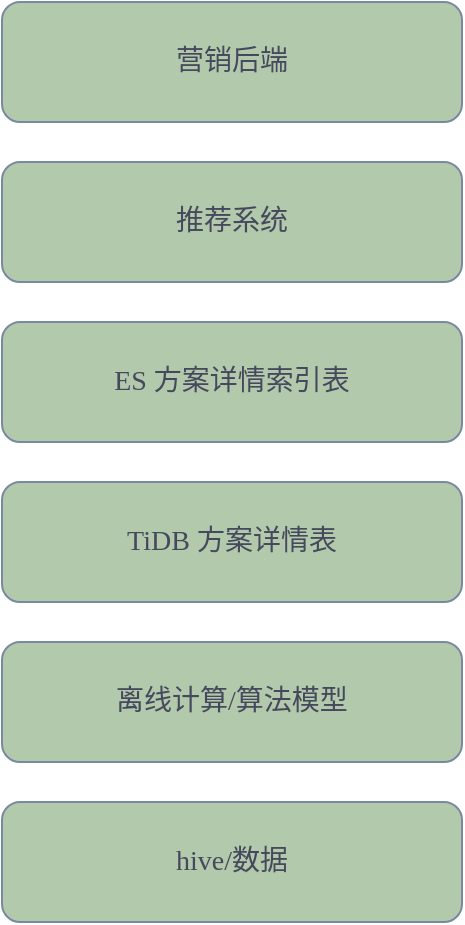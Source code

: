 <mxfile version="21.6.1" type="github">
  <diagram name="第 1 页" id="xCcg0Tw5DFCpbqDy5WKF">
    <mxGraphModel dx="1213" dy="1880" grid="1" gridSize="10" guides="1" tooltips="1" connect="1" arrows="1" fold="1" page="1" pageScale="1" pageWidth="827" pageHeight="1169" math="0" shadow="0">
      <root>
        <mxCell id="0" />
        <mxCell id="1" parent="0" />
        <mxCell id="VLDIAr3Fbf0gcbhuuuWl-1" value="hive/数据" style="rounded=1;whiteSpace=wrap;html=1;strokeColor=#788AA3;fontColor=#46495D;fillColor=#B2C9AB;fontSize=14;fontFamily=Comic Sans MS;" vertex="1" parent="1">
          <mxGeometry x="340" y="380" width="230" height="60" as="geometry" />
        </mxCell>
        <mxCell id="VLDIAr3Fbf0gcbhuuuWl-3" value="离线计算/算法模型" style="rounded=1;whiteSpace=wrap;html=1;strokeColor=#788AA3;fontColor=#46495D;fillColor=#B2C9AB;fontSize=14;fontFamily=Comic Sans MS;" vertex="1" parent="1">
          <mxGeometry x="340" y="300" width="230" height="60" as="geometry" />
        </mxCell>
        <mxCell id="VLDIAr3Fbf0gcbhuuuWl-4" value="TiDB 方案详情表" style="rounded=1;whiteSpace=wrap;html=1;strokeColor=#788AA3;fontColor=#46495D;fillColor=#B2C9AB;fontSize=14;fontFamily=Comic Sans MS;" vertex="1" parent="1">
          <mxGeometry x="340" y="220" width="230" height="60" as="geometry" />
        </mxCell>
        <mxCell id="VLDIAr3Fbf0gcbhuuuWl-5" value="ES 方案详情索引表" style="rounded=1;whiteSpace=wrap;html=1;strokeColor=#788AA3;fontColor=#46495D;fillColor=#B2C9AB;fontSize=14;fontFamily=Comic Sans MS;" vertex="1" parent="1">
          <mxGeometry x="340" y="140" width="230" height="60" as="geometry" />
        </mxCell>
        <mxCell id="VLDIAr3Fbf0gcbhuuuWl-6" value="推荐系统" style="rounded=1;whiteSpace=wrap;html=1;strokeColor=#788AA3;fontColor=#46495D;fillColor=#B2C9AB;fontSize=14;fontFamily=Comic Sans MS;" vertex="1" parent="1">
          <mxGeometry x="340" y="60" width="230" height="60" as="geometry" />
        </mxCell>
        <mxCell id="VLDIAr3Fbf0gcbhuuuWl-7" value="营销后端" style="rounded=1;whiteSpace=wrap;html=1;strokeColor=#788AA3;fontColor=#46495D;fillColor=#B2C9AB;fontSize=14;fontFamily=Comic Sans MS;" vertex="1" parent="1">
          <mxGeometry x="340" y="-20" width="230" height="60" as="geometry" />
        </mxCell>
      </root>
    </mxGraphModel>
  </diagram>
</mxfile>

